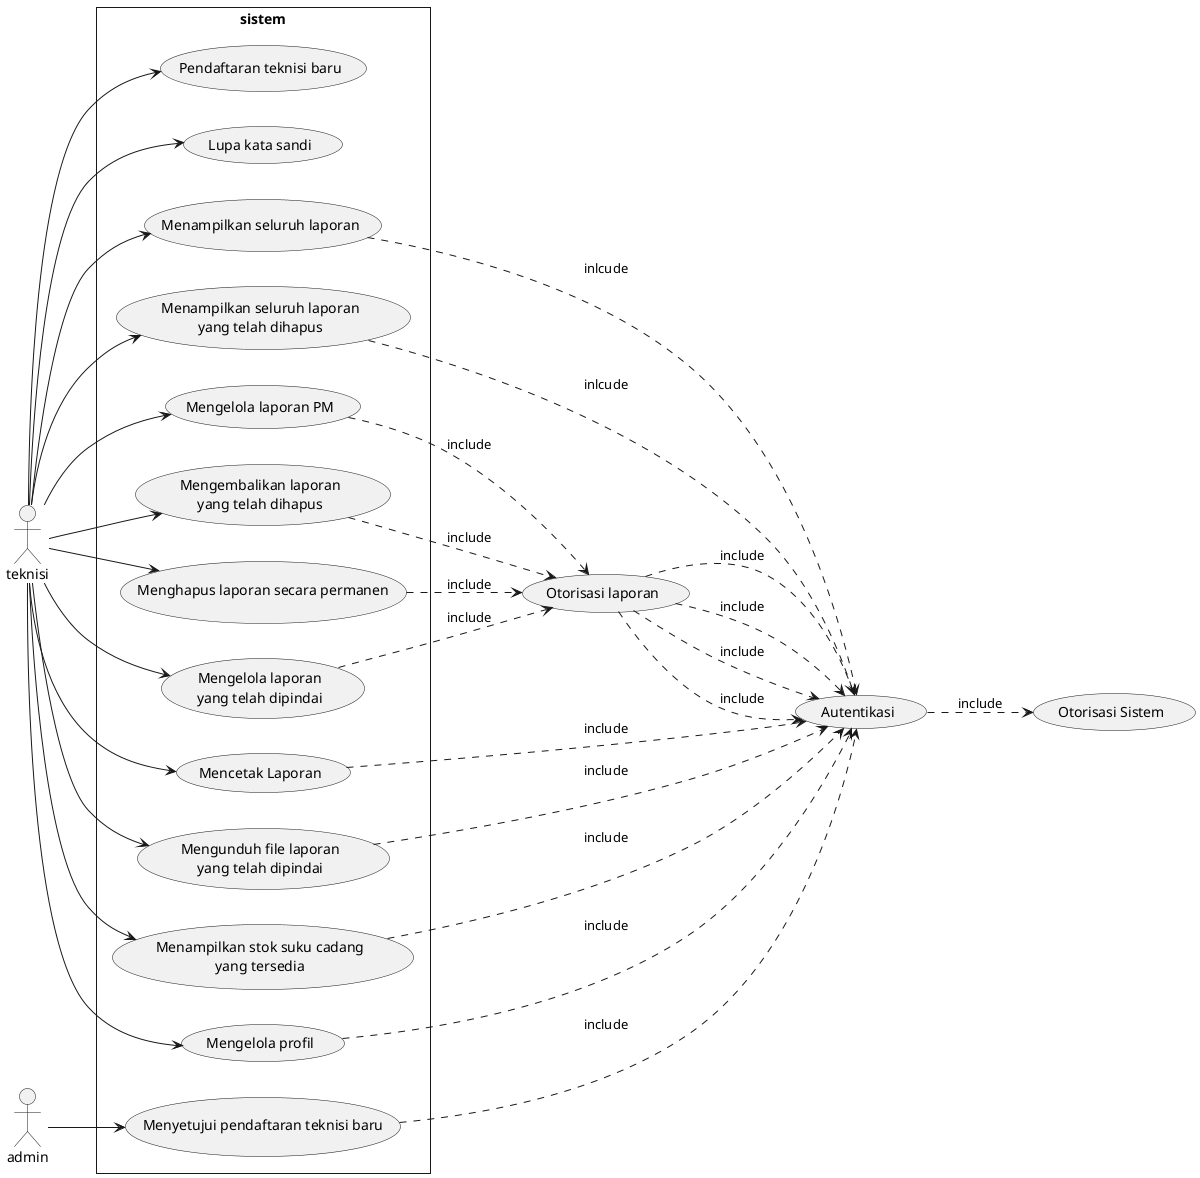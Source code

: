 @startuml usecase

skinparam Style strictuml
left to right direction

actor teknisi
actor admin

usecase Autentikasi as authn
authn ..> (Otorisasi Sistem) : include

usecase (Otorisasi laporan) as authz

rectangle sistem {

    usecase (Pendaftaran teknisi baru) as register
    teknisi --> register

    usecase (Lupa kata sandi) as forget
    teknisi --> forget

    usecase (Menampilkan seluruh laporan) as viewAll
    teknisi --> viewAll
    viewAll ..> authn : inlcude

    usecase (Menampilkan seluruh laporan\nyang telah dihapus) as trash
    teknisi --> trash
    trash ..> authn : inlcude

    usecase (Mengelola laporan PM) as pm
    teknisi --> pm
    pm ..> authz : include
    authz ..> authn : include

    usecase (Mengembalikan laporan\nyang telah dihapus) as restore
    teknisi --> restore
    restore ..> authz : include
    authz ..> authn : include

    usecase (Menghapus laporan secara permanen) as permaDel
    teknisi --> permaDel
    permaDel ..> authz : include
    authz ..> authn : include

    usecase (Mengelola laporan\nyang telah dipindai) as scanned
    teknisi --> scanned
    scanned ..> authz : include
    authz ..> authn : include

    usecase (Mencetak Laporan) as print
    teknisi --> print
    print ..> authn : include

    usecase (Mengunduh file laporan\nyang telah dipindai) as download
    teknisi --> download
    download ..> authn : include
    
    usecase (Menampilkan stok suku cadang\nyang tersedia) as stock
    teknisi --> stock
    stock ..> authn : include

    usecase (Mengelola profil) as profile
    teknisi --> profile
    profile ..> authn : include

    usecase (Menyetujui pendaftaran teknisi baru) as approve
    admin --> approve
    approve ..> authn : include

}

@enduml